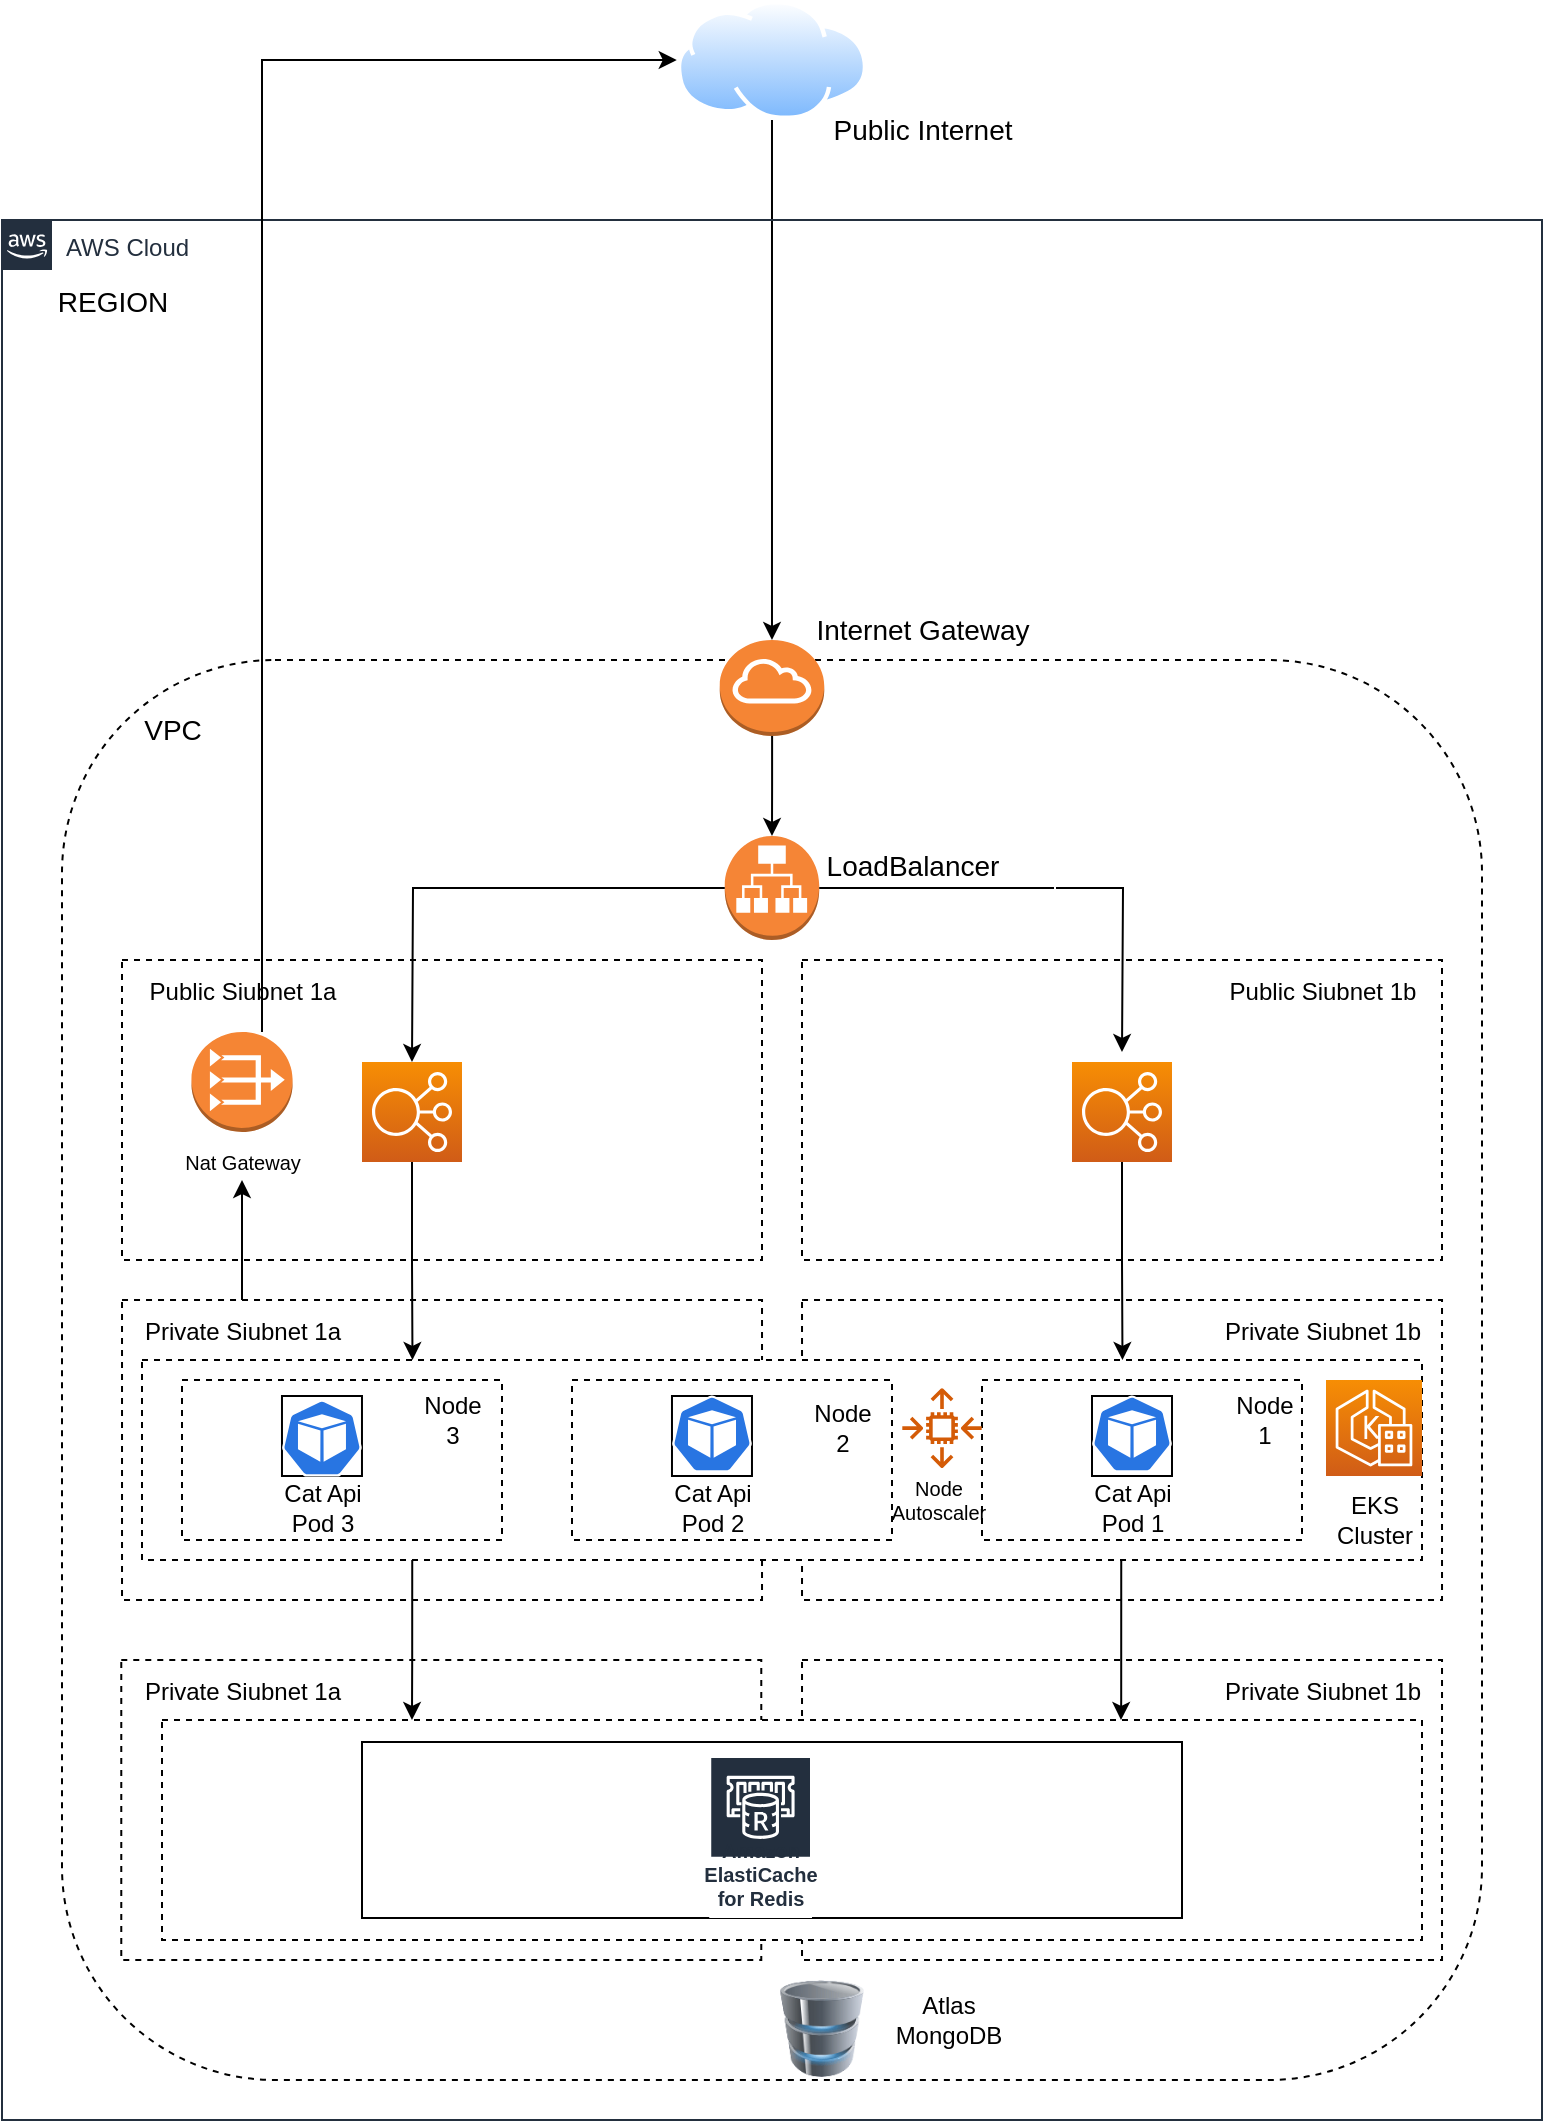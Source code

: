 <mxfile version="21.0.6" type="device"><diagram id="Ht1M8jgEwFfnCIfOTk4-" name="Page-1"><mxGraphModel dx="1050" dy="1400" grid="1" gridSize="10" guides="1" tooltips="1" connect="1" arrows="1" fold="1" page="1" pageScale="1" pageWidth="1169" pageHeight="827" math="0" shadow="0"><root><mxCell id="0"/><mxCell id="1" parent="0"/><mxCell id="yHfpzB5HzlnEJKT9eff2-117" style="edgeStyle=orthogonalEdgeStyle;rounded=0;orthogonalLoop=1;jettySize=auto;html=1;entryX=0.5;entryY=0;entryDx=0;entryDy=0;entryPerimeter=0;fontSize=10;" parent="1" source="yHfpzB5HzlnEJKT9eff2-1" target="yHfpzB5HzlnEJKT9eff2-14" edge="1"><mxGeometry relative="1" as="geometry"><mxPoint x="435" y="-80" as="targetPoint"/></mxGeometry></mxCell><mxCell id="yHfpzB5HzlnEJKT9eff2-1" value="" style="aspect=fixed;perimeter=ellipsePerimeter;html=1;align=center;shadow=0;dashed=0;spacingTop=3;image;image=img/lib/active_directory/internet_cloud.svg;" parent="1" vertex="1"><mxGeometry x="387.38" y="-230" width="95.23" height="60" as="geometry"/></mxCell><mxCell id="yHfpzB5HzlnEJKT9eff2-3" value="&lt;font style=&quot;font-size: 14px;&quot;&gt;Public Internet&lt;/font&gt;" style="text;html=1;align=center;verticalAlign=middle;resizable=0;points=[];autosize=1;strokeColor=none;fillColor=none;" parent="1" vertex="1"><mxGeometry x="455" y="-180" width="110" height="30" as="geometry"/></mxCell><mxCell id="UEzPUAAOIrF-is8g5C7q-74" value="AWS Cloud" style="points=[[0,0],[0.25,0],[0.5,0],[0.75,0],[1,0],[1,0.25],[1,0.5],[1,0.75],[1,1],[0.75,1],[0.5,1],[0.25,1],[0,1],[0,0.75],[0,0.5],[0,0.25]];outlineConnect=0;gradientColor=none;html=1;whiteSpace=wrap;fontSize=12;fontStyle=0;shape=mxgraph.aws4.group;grIcon=mxgraph.aws4.group_aws_cloud_alt;strokeColor=#232F3E;fillColor=none;verticalAlign=top;align=left;spacingLeft=30;fontColor=#232F3E;dashed=0;labelBackgroundColor=#ffffff;container=0;pointerEvents=0;collapsible=0;recursiveResize=0;movable=1;resizable=1;rotatable=1;deletable=1;editable=1;connectable=1;" parent="1" vertex="1"><mxGeometry x="50" y="-120" width="770" height="950" as="geometry"/></mxCell><mxCell id="yHfpzB5HzlnEJKT9eff2-11" value="" style="rounded=1;whiteSpace=wrap;html=1;fontSize=18;dashed=1;" parent="1" vertex="1"><mxGeometry x="80" y="100" width="710" height="710" as="geometry"/></mxCell><mxCell id="yHfpzB5HzlnEJKT9eff2-12" value="&lt;font style=&quot;font-size: 14px;&quot;&gt;REGION&lt;br&gt;&lt;/font&gt;" style="text;html=1;align=center;verticalAlign=middle;resizable=0;points=[];autosize=1;strokeColor=none;fillColor=none;fontSize=18;" parent="1" vertex="1"><mxGeometry x="64.73" y="-100" width="80" height="40" as="geometry"/></mxCell><mxCell id="yHfpzB5HzlnEJKT9eff2-13" value="VPC" style="text;html=1;align=center;verticalAlign=middle;resizable=0;points=[];autosize=1;strokeColor=none;fillColor=none;fontSize=14;" parent="1" vertex="1"><mxGeometry x="110" y="120" width="50" height="30" as="geometry"/></mxCell><mxCell id="yHfpzB5HzlnEJKT9eff2-127" style="edgeStyle=orthogonalEdgeStyle;rounded=0;orthogonalLoop=1;jettySize=auto;html=1;fontSize=14;" parent="1" source="yHfpzB5HzlnEJKT9eff2-14" target="yHfpzB5HzlnEJKT9eff2-18" edge="1"><mxGeometry relative="1" as="geometry"/></mxCell><mxCell id="yHfpzB5HzlnEJKT9eff2-14" value="" style="outlineConnect=0;dashed=0;verticalLabelPosition=bottom;verticalAlign=top;align=center;html=1;shape=mxgraph.aws3.internet_gateway;fillColor=#F58534;gradientColor=none;fontSize=14;" parent="1" vertex="1"><mxGeometry x="408.87" y="90" width="52.25" height="48" as="geometry"/></mxCell><mxCell id="yHfpzB5HzlnEJKT9eff2-17" value="Internet Gateway" style="text;html=1;align=center;verticalAlign=middle;resizable=0;points=[];autosize=1;strokeColor=none;fillColor=none;fontSize=14;" parent="1" vertex="1"><mxGeometry x="445" y="70" width="130" height="30" as="geometry"/></mxCell><mxCell id="yHfpzB5HzlnEJKT9eff2-18" value="" style="outlineConnect=0;dashed=0;verticalLabelPosition=bottom;verticalAlign=top;align=center;html=1;shape=mxgraph.aws3.application_load_balancer;fillColor=#F58536;gradientColor=none;fontSize=14;" parent="1" vertex="1"><mxGeometry x="411.38" y="188" width="47.24" height="52" as="geometry"/></mxCell><mxCell id="yHfpzB5HzlnEJKT9eff2-20" value="LoadBalancer" style="text;html=1;align=center;verticalAlign=middle;resizable=0;points=[];autosize=1;strokeColor=none;fillColor=none;fontSize=14;" parent="1" vertex="1"><mxGeometry x="450.01" y="188" width="110" height="30" as="geometry"/></mxCell><mxCell id="yHfpzB5HzlnEJKT9eff2-21" value="" style="rounded=0;whiteSpace=wrap;html=1;dashed=1;fontSize=14;" parent="1" vertex="1"><mxGeometry x="110" y="250" width="320" height="150" as="geometry"/></mxCell><mxCell id="yHfpzB5HzlnEJKT9eff2-22" value="" style="rounded=0;whiteSpace=wrap;html=1;dashed=1;fontSize=14;" parent="1" vertex="1"><mxGeometry x="450" y="250" width="320" height="150" as="geometry"/></mxCell><mxCell id="yHfpzB5HzlnEJKT9eff2-25" value="" style="rounded=0;whiteSpace=wrap;html=1;dashed=1;fontSize=14;" parent="1" vertex="1"><mxGeometry x="110.01" y="420" width="320" height="150" as="geometry"/></mxCell><mxCell id="yHfpzB5HzlnEJKT9eff2-26" value="" style="rounded=0;whiteSpace=wrap;html=1;dashed=1;fontSize=14;" parent="1" vertex="1"><mxGeometry x="450.01" y="420" width="320" height="150" as="geometry"/></mxCell><mxCell id="yHfpzB5HzlnEJKT9eff2-28" value="&lt;font style=&quot;font-size: 12px;&quot;&gt;Public Siubnet 1a&lt;/font&gt;" style="text;html=1;align=center;verticalAlign=middle;resizable=0;points=[];autosize=1;strokeColor=none;fillColor=none;fontSize=14;" parent="1" vertex="1"><mxGeometry x="110" y="250" width="120" height="30" as="geometry"/></mxCell><mxCell id="yHfpzB5HzlnEJKT9eff2-27" value="&lt;font style=&quot;font-size: 12px;&quot;&gt;Public Siubnet 1b&lt;/font&gt;" style="text;html=1;align=center;verticalAlign=middle;resizable=0;points=[];autosize=1;strokeColor=none;fillColor=none;fontSize=14;" parent="1" vertex="1"><mxGeometry x="650.01" y="250" width="120" height="30" as="geometry"/></mxCell><mxCell id="yHfpzB5HzlnEJKT9eff2-29" value="&lt;font style=&quot;font-size: 12px;&quot;&gt;Private Siubnet 1b&lt;/font&gt;" style="text;html=1;align=center;verticalAlign=middle;resizable=0;points=[];autosize=1;strokeColor=none;fillColor=none;fontSize=14;" parent="1" vertex="1"><mxGeometry x="650.01" y="420" width="120" height="30" as="geometry"/></mxCell><mxCell id="yHfpzB5HzlnEJKT9eff2-95" style="edgeStyle=orthogonalEdgeStyle;rounded=0;orthogonalLoop=1;jettySize=auto;html=1;fontSize=10;" parent="1" source="yHfpzB5HzlnEJKT9eff2-30" edge="1"><mxGeometry relative="1" as="geometry"><mxPoint x="170" y="360" as="targetPoint"/></mxGeometry></mxCell><mxCell id="yHfpzB5HzlnEJKT9eff2-30" value="&lt;font style=&quot;font-size: 12px;&quot;&gt;Private Siubnet 1a&lt;/font&gt;" style="text;html=1;align=center;verticalAlign=middle;resizable=0;points=[];autosize=1;strokeColor=none;fillColor=none;fontSize=14;" parent="1" vertex="1"><mxGeometry x="110" y="420" width="120" height="30" as="geometry"/></mxCell><mxCell id="yHfpzB5HzlnEJKT9eff2-37" style="edgeStyle=orthogonalEdgeStyle;rounded=0;orthogonalLoop=1;jettySize=auto;html=1;entryX=0.5;entryY=0;entryDx=0;entryDy=0;entryPerimeter=0;fontSize=12;" parent="1" source="yHfpzB5HzlnEJKT9eff2-18" edge="1"><mxGeometry relative="1" as="geometry"><mxPoint x="255" y="301" as="targetPoint"/></mxGeometry></mxCell><mxCell id="yHfpzB5HzlnEJKT9eff2-35" value="``" style="edgeStyle=orthogonalEdgeStyle;rounded=0;orthogonalLoop=1;jettySize=auto;html=1;entryX=0.5;entryY=0;entryDx=0;entryDy=0;entryPerimeter=0;fontSize=12;" parent="1" source="yHfpzB5HzlnEJKT9eff2-18" edge="1"><mxGeometry relative="1" as="geometry"><mxPoint x="610" y="296" as="targetPoint"/></mxGeometry></mxCell><mxCell id="yHfpzB5HzlnEJKT9eff2-40" value="" style="rounded=0;whiteSpace=wrap;html=1;dashed=1;fontSize=12;" parent="1" vertex="1"><mxGeometry x="120" y="450" width="640" height="100" as="geometry"/></mxCell><mxCell id="yHfpzB5HzlnEJKT9eff2-41" value="" style="rounded=0;whiteSpace=wrap;html=1;dashed=1;fontSize=14;" parent="1" vertex="1"><mxGeometry x="109.64" y="600" width="320" height="150" as="geometry"/></mxCell><mxCell id="yHfpzB5HzlnEJKT9eff2-42" value="" style="rounded=0;whiteSpace=wrap;html=1;dashed=1;fontSize=14;" parent="1" vertex="1"><mxGeometry x="450.01" y="600" width="320" height="150" as="geometry"/></mxCell><mxCell id="yHfpzB5HzlnEJKT9eff2-53" style="edgeStyle=orthogonalEdgeStyle;rounded=0;orthogonalLoop=1;jettySize=auto;html=1;entryX=0.766;entryY=0;entryDx=0;entryDy=0;entryPerimeter=0;fontSize=12;" parent="1" source="yHfpzB5HzlnEJKT9eff2-51" target="yHfpzB5HzlnEJKT9eff2-40" edge="1"><mxGeometry relative="1" as="geometry"/></mxCell><mxCell id="yHfpzB5HzlnEJKT9eff2-51" value="" style="sketch=0;points=[[0,0,0],[0.25,0,0],[0.5,0,0],[0.75,0,0],[1,0,0],[0,1,0],[0.25,1,0],[0.5,1,0],[0.75,1,0],[1,1,0],[0,0.25,0],[0,0.5,0],[0,0.75,0],[1,0.25,0],[1,0.5,0],[1,0.75,0]];outlineConnect=0;fontColor=#232F3E;gradientColor=#F78E04;gradientDirection=north;fillColor=#D05C17;strokeColor=#ffffff;dashed=0;verticalLabelPosition=bottom;verticalAlign=top;align=center;html=1;fontSize=12;fontStyle=0;aspect=fixed;shape=mxgraph.aws4.resourceIcon;resIcon=mxgraph.aws4.elastic_load_balancing;" parent="1" vertex="1"><mxGeometry x="585" y="301" width="50" height="50" as="geometry"/></mxCell><mxCell id="yHfpzB5HzlnEJKT9eff2-55" style="edgeStyle=orthogonalEdgeStyle;rounded=0;orthogonalLoop=1;jettySize=auto;html=1;entryX=0.766;entryY=0;entryDx=0;entryDy=0;entryPerimeter=0;fontSize=12;" parent="1" source="yHfpzB5HzlnEJKT9eff2-56" edge="1"><mxGeometry relative="1" as="geometry"><mxPoint x="255.24" y="450" as="targetPoint"/></mxGeometry></mxCell><mxCell id="yHfpzB5HzlnEJKT9eff2-56" value="" style="sketch=0;points=[[0,0,0],[0.25,0,0],[0.5,0,0],[0.75,0,0],[1,0,0],[0,1,0],[0.25,1,0],[0.5,1,0],[0.75,1,0],[1,1,0],[0,0.25,0],[0,0.5,0],[0,0.75,0],[1,0.25,0],[1,0.5,0],[1,0.75,0]];outlineConnect=0;fontColor=#232F3E;gradientColor=#F78E04;gradientDirection=north;fillColor=#D05C17;strokeColor=#ffffff;dashed=0;verticalLabelPosition=bottom;verticalAlign=top;align=center;html=1;fontSize=12;fontStyle=0;aspect=fixed;shape=mxgraph.aws4.resourceIcon;resIcon=mxgraph.aws4.elastic_load_balancing;" parent="1" vertex="1"><mxGeometry x="230" y="301" width="50" height="50" as="geometry"/></mxCell><mxCell id="yHfpzB5HzlnEJKT9eff2-50" value="" style="rounded=0;whiteSpace=wrap;html=1;dashed=1;fontSize=12;" parent="1" vertex="1"><mxGeometry x="540" y="460" width="160" height="80" as="geometry"/></mxCell><mxCell id="yHfpzB5HzlnEJKT9eff2-63" value="" style="sketch=0;outlineConnect=0;fontColor=#232F3E;gradientColor=none;fillColor=#D45B07;strokeColor=none;dashed=0;verticalLabelPosition=bottom;verticalAlign=top;align=center;html=1;fontSize=12;fontStyle=0;aspect=fixed;pointerEvents=1;shape=mxgraph.aws4.auto_scaling2;" parent="1" vertex="1"><mxGeometry x="500" y="464" width="40" height="40" as="geometry"/></mxCell><mxCell id="yHfpzB5HzlnEJKT9eff2-68" value="Node &lt;br&gt;Autoscaler" style="text;html=1;align=center;verticalAlign=middle;resizable=0;points=[];autosize=1;strokeColor=none;fillColor=none;fontSize=10;" parent="1" vertex="1"><mxGeometry x="482.61" y="500" width="70" height="40" as="geometry"/></mxCell><mxCell id="yHfpzB5HzlnEJKT9eff2-80" value="" style="rounded=0;whiteSpace=wrap;html=1;dashed=1;fontSize=10;" parent="1" vertex="1"><mxGeometry x="130" y="630" width="630" height="110" as="geometry"/></mxCell><mxCell id="yHfpzB5HzlnEJKT9eff2-77" style="edgeStyle=orthogonalEdgeStyle;rounded=0;orthogonalLoop=1;jettySize=auto;html=1;fontSize=10;" parent="1" edge="1"><mxGeometry relative="1" as="geometry"><mxPoint x="609.62" y="550" as="sourcePoint"/><mxPoint x="609.5" y="630" as="targetPoint"/><Array as="points"><mxPoint x="609.5" y="620"/><mxPoint x="609.5" y="620"/></Array></mxGeometry></mxCell><mxCell id="yHfpzB5HzlnEJKT9eff2-81" style="edgeStyle=orthogonalEdgeStyle;rounded=0;orthogonalLoop=1;jettySize=auto;html=1;fontSize=10;" parent="1" edge="1"><mxGeometry relative="1" as="geometry"><mxPoint x="255.12" y="550" as="sourcePoint"/><mxPoint x="255" y="630" as="targetPoint"/><Array as="points"><mxPoint x="255" y="600"/><mxPoint x="255" y="600"/></Array></mxGeometry></mxCell><mxCell id="yHfpzB5HzlnEJKT9eff2-89" value="&lt;font style=&quot;font-size: 12px;&quot;&gt;Private Siubnet 1a&lt;/font&gt;" style="text;html=1;align=center;verticalAlign=middle;resizable=0;points=[];autosize=1;strokeColor=none;fillColor=none;fontSize=14;" parent="1" vertex="1"><mxGeometry x="110.01" y="600" width="120" height="30" as="geometry"/></mxCell><mxCell id="yHfpzB5HzlnEJKT9eff2-90" value="&lt;font style=&quot;font-size: 12px;&quot;&gt;Private Siubnet 1b&lt;/font&gt;" style="text;html=1;align=center;verticalAlign=middle;resizable=0;points=[];autosize=1;strokeColor=none;fillColor=none;fontSize=14;" parent="1" vertex="1"><mxGeometry x="650.01" y="600" width="120" height="30" as="geometry"/></mxCell><mxCell id="yHfpzB5HzlnEJKT9eff2-92" value="" style="outlineConnect=0;dashed=0;verticalLabelPosition=bottom;verticalAlign=top;align=center;html=1;shape=mxgraph.aws3.vpc_nat_gateway;fillColor=#F58534;gradientColor=none;fontSize=10;" parent="1" vertex="1"><mxGeometry x="144.73" y="286" width="50.56" height="50" as="geometry"/></mxCell><mxCell id="yHfpzB5HzlnEJKT9eff2-94" value="Nat Gateway" style="text;html=1;align=center;verticalAlign=middle;resizable=0;points=[];autosize=1;strokeColor=none;fillColor=none;fontSize=10;" parent="1" vertex="1"><mxGeometry x="130" y="336" width="80" height="30" as="geometry"/></mxCell><mxCell id="yHfpzB5HzlnEJKT9eff2-99" value="" style="edgeStyle=elbowEdgeStyle;elbow=horizontal;endArrow=classic;html=1;rounded=0;fontSize=10;entryX=0;entryY=0.5;entryDx=0;entryDy=0;" parent="1" source="yHfpzB5HzlnEJKT9eff2-92" target="yHfpzB5HzlnEJKT9eff2-1" edge="1"><mxGeometry width="50" height="50" relative="1" as="geometry"><mxPoint x="180" y="260" as="sourcePoint"/><mxPoint x="195.29" y="210" as="targetPoint"/><Array as="points"><mxPoint x="180" y="210"/><mxPoint x="190" y="180"/><mxPoint x="220" y="170"/></Array></mxGeometry></mxCell><mxCell id="yHfpzB5HzlnEJKT9eff2-104" value="" style="rounded=0;whiteSpace=wrap;html=1;fontSize=10;" parent="1" vertex="1"><mxGeometry x="230" y="641" width="410" height="88" as="geometry"/></mxCell><mxCell id="JqPSSuFxqopEZCoKWhuH-3" value="" style="sketch=0;points=[[0,0,0],[0.25,0,0],[0.5,0,0],[0.75,0,0],[1,0,0],[0,1,0],[0.25,1,0],[0.5,1,0],[0.75,1,0],[1,1,0],[0,0.25,0],[0,0.5,0],[0,0.75,0],[1,0.25,0],[1,0.5,0],[1,0.75,0]];outlineConnect=0;fontColor=#232F3E;gradientColor=#F78E04;gradientDirection=north;fillColor=#D05C17;strokeColor=#ffffff;dashed=0;verticalLabelPosition=bottom;verticalAlign=top;align=center;html=1;fontSize=12;fontStyle=0;aspect=fixed;shape=mxgraph.aws4.resourceIcon;resIcon=mxgraph.aws4.eks_anywhere;" vertex="1" parent="1"><mxGeometry x="712" y="460" width="48" height="48" as="geometry"/></mxCell><mxCell id="JqPSSuFxqopEZCoKWhuH-4" value="EKS&lt;br&gt;Cluster" style="text;html=1;align=center;verticalAlign=middle;resizable=0;points=[];autosize=1;strokeColor=none;fillColor=none;" vertex="1" parent="1"><mxGeometry x="706" y="510" width="60" height="40" as="geometry"/></mxCell><mxCell id="JqPSSuFxqopEZCoKWhuH-5" value="" style="rounded=0;whiteSpace=wrap;html=1;dashed=1;fontSize=12;" vertex="1" parent="1"><mxGeometry x="335" y="460" width="160" height="80" as="geometry"/></mxCell><mxCell id="JqPSSuFxqopEZCoKWhuH-6" value="" style="rounded=0;whiteSpace=wrap;html=1;dashed=1;fontSize=12;" vertex="1" parent="1"><mxGeometry x="140" y="460" width="160" height="80" as="geometry"/></mxCell><mxCell id="JqPSSuFxqopEZCoKWhuH-7" value="Node&lt;br&gt;1" style="text;html=1;align=center;verticalAlign=middle;resizable=0;points=[];autosize=1;strokeColor=none;fillColor=none;" vertex="1" parent="1"><mxGeometry x="656" y="460" width="50" height="40" as="geometry"/></mxCell><mxCell id="JqPSSuFxqopEZCoKWhuH-8" value="Node&lt;br&gt;2" style="text;html=1;align=center;verticalAlign=middle;resizable=0;points=[];autosize=1;strokeColor=none;fillColor=none;" vertex="1" parent="1"><mxGeometry x="445" y="464" width="50" height="40" as="geometry"/></mxCell><mxCell id="JqPSSuFxqopEZCoKWhuH-10" value="Node&lt;br&gt;3" style="text;html=1;align=center;verticalAlign=middle;resizable=0;points=[];autosize=1;strokeColor=none;fillColor=none;" vertex="1" parent="1"><mxGeometry x="250" y="460" width="50" height="40" as="geometry"/></mxCell><mxCell id="JqPSSuFxqopEZCoKWhuH-12" value="" style="whiteSpace=wrap;html=1;aspect=fixed;" vertex="1" parent="1"><mxGeometry x="595" y="468" width="40" height="40" as="geometry"/></mxCell><mxCell id="JqPSSuFxqopEZCoKWhuH-14" value="Cat Api&lt;br&gt;Pod 1" style="text;html=1;align=center;verticalAlign=middle;resizable=0;points=[];autosize=1;strokeColor=none;fillColor=none;" vertex="1" parent="1"><mxGeometry x="585.01" y="504" width="60" height="40" as="geometry"/></mxCell><mxCell id="JqPSSuFxqopEZCoKWhuH-16" value="" style="whiteSpace=wrap;html=1;aspect=fixed;" vertex="1" parent="1"><mxGeometry x="384.99" y="468" width="40" height="40" as="geometry"/></mxCell><mxCell id="JqPSSuFxqopEZCoKWhuH-17" value="Cat Api&lt;br&gt;Pod 2" style="text;html=1;align=center;verticalAlign=middle;resizable=0;points=[];autosize=1;strokeColor=none;fillColor=none;" vertex="1" parent="1"><mxGeometry x="375" y="504" width="60" height="40" as="geometry"/></mxCell><mxCell id="JqPSSuFxqopEZCoKWhuH-18" value="" style="whiteSpace=wrap;html=1;aspect=fixed;" vertex="1" parent="1"><mxGeometry x="189.99" y="468" width="40" height="40" as="geometry"/></mxCell><mxCell id="JqPSSuFxqopEZCoKWhuH-19" value="Cat Api&lt;br&gt;Pod 3" style="text;html=1;align=center;verticalAlign=middle;resizable=0;points=[];autosize=1;strokeColor=none;fillColor=none;" vertex="1" parent="1"><mxGeometry x="180" y="504" width="60" height="40" as="geometry"/></mxCell><mxCell id="JqPSSuFxqopEZCoKWhuH-20" value="Amazon ElastiCache for Redis" style="sketch=0;outlineConnect=0;fontColor=#232F3E;gradientColor=none;strokeColor=#ffffff;fillColor=#232F3E;dashed=0;verticalLabelPosition=middle;verticalAlign=bottom;align=center;html=1;whiteSpace=wrap;fontSize=10;fontStyle=1;spacing=3;shape=mxgraph.aws4.productIcon;prIcon=mxgraph.aws4.elasticache_for_redis;" vertex="1" parent="1"><mxGeometry x="403.62" y="648" width="51.38" height="81" as="geometry"/></mxCell><mxCell id="JqPSSuFxqopEZCoKWhuH-21" value="" style="sketch=0;html=1;dashed=0;whitespace=wrap;fillColor=#2875E2;strokeColor=#ffffff;points=[[0.005,0.63,0],[0.1,0.2,0],[0.9,0.2,0],[0.5,0,0],[0.995,0.63,0],[0.72,0.99,0],[0.5,1,0],[0.28,0.99,0]];verticalLabelPosition=bottom;align=center;verticalAlign=top;shape=mxgraph.kubernetes.icon;prIcon=pod" vertex="1" parent="1"><mxGeometry x="595.01" y="466" width="40" height="42" as="geometry"/></mxCell><mxCell id="JqPSSuFxqopEZCoKWhuH-22" value="" style="sketch=0;html=1;dashed=0;whitespace=wrap;fillColor=#2875E2;strokeColor=#ffffff;points=[[0.005,0.63,0],[0.1,0.2,0],[0.9,0.2,0],[0.5,0,0],[0.995,0.63,0],[0.72,0.99,0],[0.5,1,0],[0.28,0.99,0]];verticalLabelPosition=bottom;align=center;verticalAlign=top;shape=mxgraph.kubernetes.icon;prIcon=pod" vertex="1" parent="1"><mxGeometry x="385.01" y="466" width="39.99" height="42" as="geometry"/></mxCell><mxCell id="JqPSSuFxqopEZCoKWhuH-23" value="" style="sketch=0;html=1;dashed=0;whitespace=wrap;fillColor=#2875E2;strokeColor=#ffffff;points=[[0.005,0.63,0],[0.1,0.2,0],[0.9,0.2,0],[0.5,0,0],[0.995,0.63,0],[0.72,0.99,0],[0.5,1,0],[0.28,0.99,0]];verticalLabelPosition=bottom;align=center;verticalAlign=top;shape=mxgraph.kubernetes.icon;prIcon=pod" vertex="1" parent="1"><mxGeometry x="189.99" y="468" width="39.99" height="42" as="geometry"/></mxCell><mxCell id="JqPSSuFxqopEZCoKWhuH-24" value="" style="image;html=1;image=img/lib/clip_art/computers/Database_128x128.png" vertex="1" parent="1"><mxGeometry x="435" y="760" width="50" height="48.5" as="geometry"/></mxCell><mxCell id="JqPSSuFxqopEZCoKWhuH-25" value="Atlas&lt;br&gt;MongoDB" style="text;html=1;align=center;verticalAlign=middle;resizable=0;points=[];autosize=1;strokeColor=none;fillColor=none;" vertex="1" parent="1"><mxGeometry x="482.61" y="760" width="80" height="40" as="geometry"/></mxCell></root></mxGraphModel></diagram></mxfile>